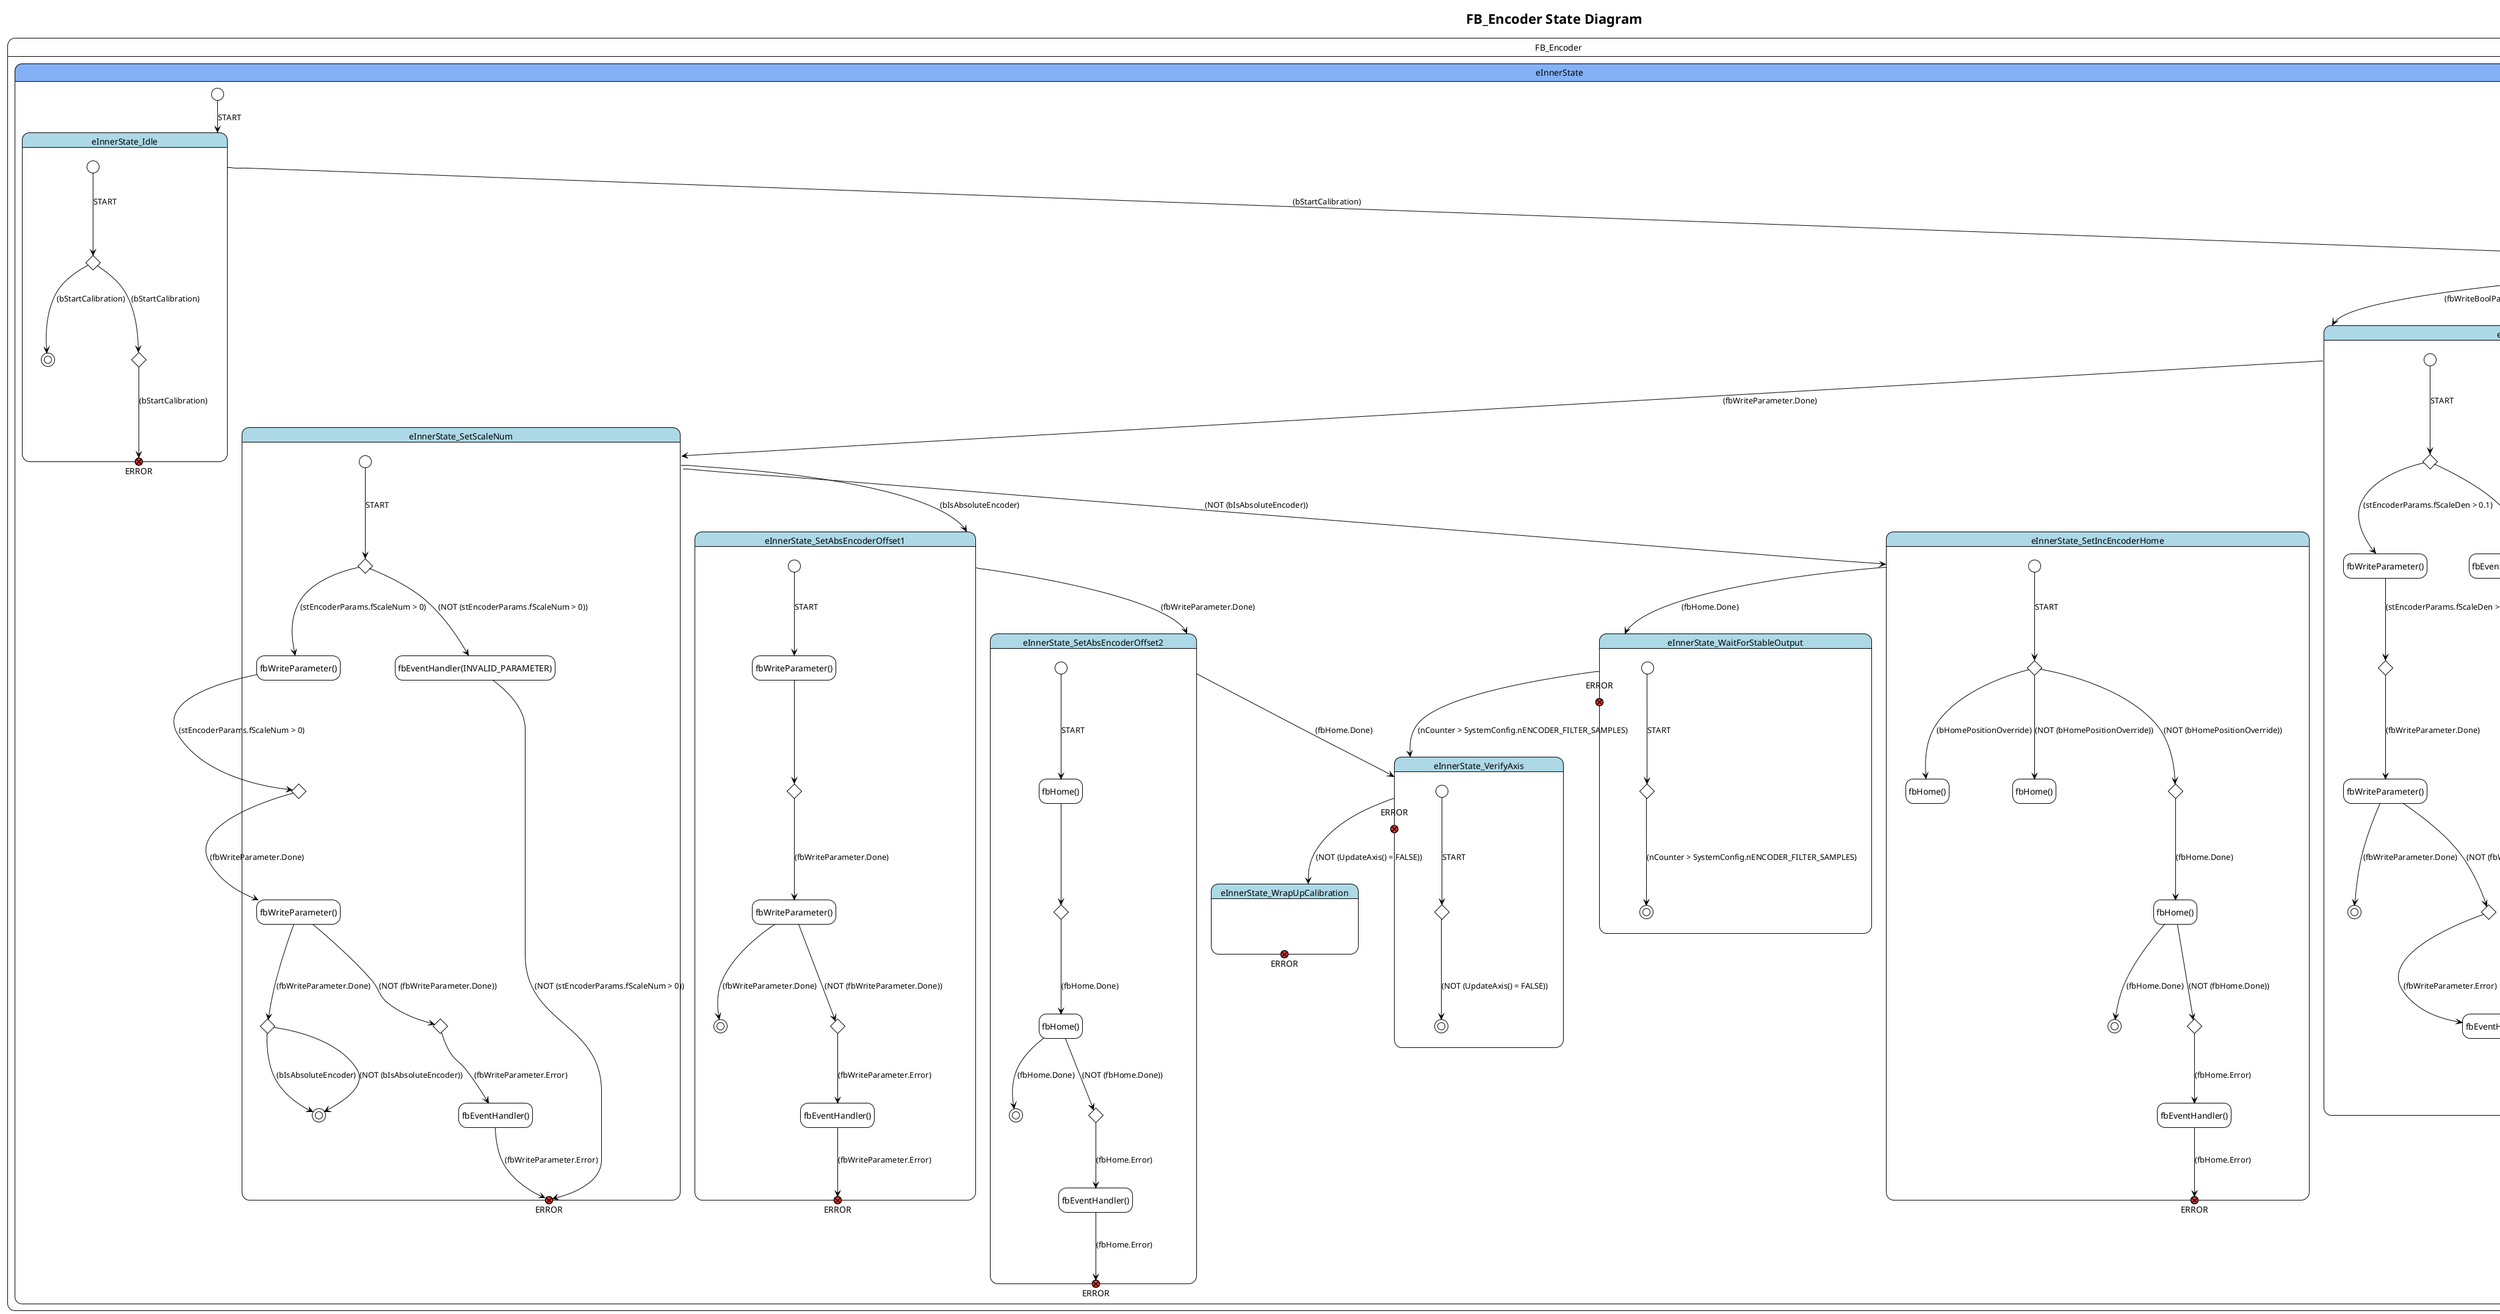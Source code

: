 @startuml State Diagram

!theme plain
'skin rose
'left to right direction
hide empty description
'!theme reddress-lightgreen
title FB_Encoder State Diagram



state FB_Encoder{

state eInnerState #84b1f5 {
	[*] --> eInnerState_Idle : START
	state eInnerState_Idle #lightblue {
state "ERROR" as eInnerState_Idle_ERROR <<exitPoint>> #ff3333
	state eInnerState_Idle_Node_0 <<choice>>
	[*] ---> eInnerState_Idle_Node_0 : START
	eInnerState_Idle_Node_0 ---> [*] : (bStartCalibration)
		state eInnerState_Idle_Node_1 <<choice>>
	}
	state eInnerState_SetPositiveDirection #lightblue {
state "ERROR" as eInnerState_SetPositiveDirection_ERROR <<exitPoint>> #ff3333
	state "fbWriteBoolParameter()" as eInnerState_SetPositiveDirection_Node_0 
	[*] ---> eInnerState_SetPositiveDirection_Node_0 : START
		state eInnerState_SetPositiveDirection_Node_1 <<choice>>
		state "fbWriteBoolParameter()" as eInnerState_SetPositiveDirection_Node_2 
	eInnerState_SetPositiveDirection_Node_2 ---> [*] : (fbWriteBoolParameter.Done)
		state eInnerState_SetPositiveDirection_Node_3 <<choice>>
		state "fbEventHandler()" as eInnerState_SetPositiveDirection_Node_4 
	}
	state eInnerState_SetScaleDen #lightblue {
state "ERROR" as eInnerState_SetScaleDen_ERROR <<exitPoint>> #ff3333
	state eInnerState_SetScaleDen_Node_0 <<choice>>
	[*] ---> eInnerState_SetScaleDen_Node_0 : START
	state "fbWriteParameter()" as eInnerState_SetScaleDen_Node_1 
		state eInnerState_SetScaleDen_Node_2 <<choice>>
		state "fbWriteParameter()" as eInnerState_SetScaleDen_Node_3 
	eInnerState_SetScaleDen_Node_3 ---> [*] : (fbWriteParameter.Done)
		state eInnerState_SetScaleDen_Node_4 <<choice>>
		state "fbEventHandler()" as eInnerState_SetScaleDen_Node_5 
	state "fbEventHandler(INVALID_PARAMETER)" as eInnerState_SetScaleDen_Node_6 
	}
	state eInnerState_SetScaleNum #lightblue {
state "ERROR" as eInnerState_SetScaleNum_ERROR <<exitPoint>> #ff3333
	state eInnerState_SetScaleNum_Node_0 <<choice>>
	[*] ---> eInnerState_SetScaleNum_Node_0 : START
	state "fbWriteParameter()" as eInnerState_SetScaleNum_Node_1 
		state eInnerState_SetScaleNum_Node_2 <<choice>>
		state "fbWriteParameter()" as eInnerState_SetScaleNum_Node_3 
			state eInnerState_SetScaleNum_Node_4 <<choice>>
	eInnerState_SetScaleNum_Node_4 ---> [*] : (bIsAbsoluteEncoder)
	eInnerState_SetScaleNum_Node_4 ---> [*] : (NOT (bIsAbsoluteEncoder))
		state eInnerState_SetScaleNum_Node_5 <<choice>>
		state "fbEventHandler()" as eInnerState_SetScaleNum_Node_6 
	state "fbEventHandler(INVALID_PARAMETER)" as eInnerState_SetScaleNum_Node_7 
	}
	state eInnerState_SetAbsEncoderOffset1 #lightblue {
state "ERROR" as eInnerState_SetAbsEncoderOffset1_ERROR <<exitPoint>> #ff3333
	state "fbWriteParameter()" as eInnerState_SetAbsEncoderOffset1_Node_0 
	[*] ---> eInnerState_SetAbsEncoderOffset1_Node_0 : START
		state eInnerState_SetAbsEncoderOffset1_Node_1 <<choice>>
		state "fbWriteParameter()" as eInnerState_SetAbsEncoderOffset1_Node_2 
	eInnerState_SetAbsEncoderOffset1_Node_2 ---> [*] : (fbWriteParameter.Done)
		state eInnerState_SetAbsEncoderOffset1_Node_3 <<choice>>
		state "fbEventHandler()" as eInnerState_SetAbsEncoderOffset1_Node_4 
	}
	state eInnerState_SetAbsEncoderOffset2 #lightblue {
state "ERROR" as eInnerState_SetAbsEncoderOffset2_ERROR <<exitPoint>> #ff3333
	state "fbHome()" as eInnerState_SetAbsEncoderOffset2_Node_0 
	[*] ---> eInnerState_SetAbsEncoderOffset2_Node_0 : START
		state eInnerState_SetAbsEncoderOffset2_Node_1 <<choice>>
		state "fbHome()" as eInnerState_SetAbsEncoderOffset2_Node_2 
	eInnerState_SetAbsEncoderOffset2_Node_2 ---> [*] : (fbHome.Done)
		state eInnerState_SetAbsEncoderOffset2_Node_3 <<choice>>
		state "fbEventHandler()" as eInnerState_SetAbsEncoderOffset2_Node_4 
	}
	state eInnerState_SetIncEncoderHome #lightblue {
state "ERROR" as eInnerState_SetIncEncoderHome_ERROR <<exitPoint>> #ff3333
	state eInnerState_SetIncEncoderHome_Node_0 <<choice>>
	[*] ---> eInnerState_SetIncEncoderHome_Node_0 : START
	state "fbHome()" as eInnerState_SetIncEncoderHome_Node_1 
	state "fbHome()" as eInnerState_SetIncEncoderHome_Node_2 
		state eInnerState_SetIncEncoderHome_Node_3 <<choice>>
		state "fbHome()" as eInnerState_SetIncEncoderHome_Node_4 
	eInnerState_SetIncEncoderHome_Node_4 ---> [*] : (fbHome.Done)
		state eInnerState_SetIncEncoderHome_Node_5 <<choice>>
		state "fbEventHandler()" as eInnerState_SetIncEncoderHome_Node_6 
	}
	state eInnerState_WaitForStableOutput #lightblue {
state "ERROR" as eInnerState_WaitForStableOutput_ERROR <<exitPoint>> #ff3333
	state eInnerState_WaitForStableOutput_Node_0 <<choice>>
	[*] ---> eInnerState_WaitForStableOutput_Node_0 : START
	eInnerState_WaitForStableOutput_Node_0 ---> [*] : (nCounter > SystemConfig.nENCODER_FILTER_SAMPLES)
	}
	state eInnerState_VerifyAxis #lightblue {
state "ERROR" as eInnerState_VerifyAxis_ERROR <<exitPoint>> #ff3333
	state eInnerState_VerifyAxis_Node_0 <<choice>>
	[*] ---> eInnerState_VerifyAxis_Node_0 : START
	eInnerState_VerifyAxis_Node_0 ---> [*] : (NOT (UpdateAxis() = FALSE))
	}
	state eInnerState_WrapUpCalibration #lightblue {
state "ERROR" as eInnerState_WrapUpCalibration_ERROR <<exitPoint>> #ff3333
	}
	}
	eInnerState_Idle ---> eInnerState_SetPositiveDirection : (bStartCalibration)
	eInnerState_Idle_Node_0 ---> eInnerState_Idle_Node_1 : (bStartCalibration)
	eInnerState_Idle_Node_1 ---> eInnerState_Idle_ERROR : (bStartCalibration)
	eInnerState_SetPositiveDirection_Node_0 ---> eInnerState_SetPositiveDirection_Node_1
	eInnerState_SetPositiveDirection_Node_1 ---> eInnerState_SetPositiveDirection_Node_2 : (fbWriteBoolParameter.Done)
	eInnerState_SetPositiveDirection ---> eInnerState_SetScaleDen : (fbWriteBoolParameter.Done)
	eInnerState_SetPositiveDirection_Node_2 ---> eInnerState_SetPositiveDirection_Node_3 : (NOT (fbWriteBoolParameter.Done))
	eInnerState_SetPositiveDirection_Node_3 ---> eInnerState_SetPositiveDirection_Node_4 : (fbWriteBoolParameter.Error)
	eInnerState_SetPositiveDirection_Node_4 ---> eInnerState_SetPositiveDirection_ERROR : (fbWriteBoolParameter.Error)
	eInnerState_SetScaleDen_Node_0 ---> eInnerState_SetScaleDen_Node_1 : (stEncoderParams.fScaleDen > 0.1)
	eInnerState_SetScaleDen_Node_1 ---> eInnerState_SetScaleDen_Node_2 : (stEncoderParams.fScaleDen > 0.1)
	eInnerState_SetScaleDen_Node_2 ---> eInnerState_SetScaleDen_Node_3 : (fbWriteParameter.Done)
	eInnerState_SetScaleDen ---> eInnerState_SetScaleNum : (fbWriteParameter.Done)
	eInnerState_SetScaleDen_Node_3 ---> eInnerState_SetScaleDen_Node_4 : (NOT (fbWriteParameter.Done))
	eInnerState_SetScaleDen_Node_4 ---> eInnerState_SetScaleDen_Node_5 : (fbWriteParameter.Error)
	eInnerState_SetScaleDen_Node_5 ---> eInnerState_SetScaleDen_ERROR : (fbWriteParameter.Error)
	eInnerState_SetScaleDen_Node_0 ---> eInnerState_SetScaleDen_Node_6 : (NOT (stEncoderParams.fScaleDen > 0.1))
	eInnerState_SetScaleDen_Node_6 ---> eInnerState_SetScaleDen_ERROR : (NOT (stEncoderParams.fScaleDen > 0.1))
	eInnerState_SetScaleNum_Node_0 ---> eInnerState_SetScaleNum_Node_1 : (stEncoderParams.fScaleNum > 0)
	eInnerState_SetScaleNum_Node_1 ---> eInnerState_SetScaleNum_Node_2 : (stEncoderParams.fScaleNum > 0)
	eInnerState_SetScaleNum_Node_2 ---> eInnerState_SetScaleNum_Node_3 : (fbWriteParameter.Done)
	eInnerState_SetScaleNum_Node_3 ---> eInnerState_SetScaleNum_Node_4 : (fbWriteParameter.Done)
	eInnerState_SetScaleNum ---> eInnerState_SetAbsEncoderOffset1 : (bIsAbsoluteEncoder)
	eInnerState_SetScaleNum ---> eInnerState_SetIncEncoderHome : (NOT (bIsAbsoluteEncoder))
	eInnerState_SetScaleNum_Node_3 ---> eInnerState_SetScaleNum_Node_5 : (NOT (fbWriteParameter.Done))
	eInnerState_SetScaleNum_Node_5 ---> eInnerState_SetScaleNum_Node_6 : (fbWriteParameter.Error)
	eInnerState_SetScaleNum_Node_6 ---> eInnerState_SetScaleNum_ERROR : (fbWriteParameter.Error)
	eInnerState_SetScaleNum_Node_0 ---> eInnerState_SetScaleNum_Node_7 : (NOT (stEncoderParams.fScaleNum > 0))
	eInnerState_SetScaleNum_Node_7 ---> eInnerState_SetScaleNum_ERROR : (NOT (stEncoderParams.fScaleNum > 0))
	eInnerState_SetAbsEncoderOffset1_Node_0 ---> eInnerState_SetAbsEncoderOffset1_Node_1
	eInnerState_SetAbsEncoderOffset1_Node_1 ---> eInnerState_SetAbsEncoderOffset1_Node_2 : (fbWriteParameter.Done)
	eInnerState_SetAbsEncoderOffset1 ---> eInnerState_SetAbsEncoderOffset2 : (fbWriteParameter.Done)
	eInnerState_SetAbsEncoderOffset1_Node_2 ---> eInnerState_SetAbsEncoderOffset1_Node_3 : (NOT (fbWriteParameter.Done))
	eInnerState_SetAbsEncoderOffset1_Node_3 ---> eInnerState_SetAbsEncoderOffset1_Node_4 : (fbWriteParameter.Error)
	eInnerState_SetAbsEncoderOffset1_Node_4 ---> eInnerState_SetAbsEncoderOffset1_ERROR : (fbWriteParameter.Error)
	eInnerState_SetAbsEncoderOffset2_Node_0 ---> eInnerState_SetAbsEncoderOffset2_Node_1
	eInnerState_SetAbsEncoderOffset2_Node_1 ---> eInnerState_SetAbsEncoderOffset2_Node_2 : (fbHome.Done)
	eInnerState_SetAbsEncoderOffset2 ---> eInnerState_VerifyAxis : (fbHome.Done)
	eInnerState_SetAbsEncoderOffset2_Node_2 ---> eInnerState_SetAbsEncoderOffset2_Node_3 : (NOT (fbHome.Done))
	eInnerState_SetAbsEncoderOffset2_Node_3 ---> eInnerState_SetAbsEncoderOffset2_Node_4 : (fbHome.Error)
	eInnerState_SetAbsEncoderOffset2_Node_4 ---> eInnerState_SetAbsEncoderOffset2_ERROR : (fbHome.Error)
	eInnerState_SetIncEncoderHome_Node_0 ---> eInnerState_SetIncEncoderHome_Node_1 : (bHomePositionOverride)
	eInnerState_SetIncEncoderHome_Node_0 ---> eInnerState_SetIncEncoderHome_Node_2 : (NOT (bHomePositionOverride))
	eInnerState_SetIncEncoderHome_Node_0 ---> eInnerState_SetIncEncoderHome_Node_3 : (NOT (bHomePositionOverride))
	eInnerState_SetIncEncoderHome_Node_3 ---> eInnerState_SetIncEncoderHome_Node_4 : (fbHome.Done)
	eInnerState_SetIncEncoderHome ---> eInnerState_WaitForStableOutput : (fbHome.Done)
	eInnerState_SetIncEncoderHome_Node_4 ---> eInnerState_SetIncEncoderHome_Node_5 : (NOT (fbHome.Done))
	eInnerState_SetIncEncoderHome_Node_5 ---> eInnerState_SetIncEncoderHome_Node_6 : (fbHome.Error)
	eInnerState_SetIncEncoderHome_Node_6 ---> eInnerState_SetIncEncoderHome_ERROR : (fbHome.Error)
	eInnerState_WaitForStableOutput ---> eInnerState_VerifyAxis : (nCounter > SystemConfig.nENCODER_FILTER_SAMPLES)
	eInnerState_VerifyAxis ---> eInnerState_WrapUpCalibration : (NOT (UpdateAxis() = FALSE))


}

@enduml
